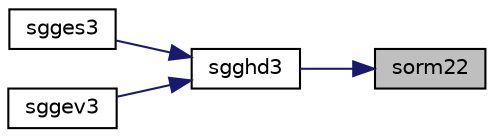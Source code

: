 digraph "sorm22"
{
 // LATEX_PDF_SIZE
  edge [fontname="Helvetica",fontsize="10",labelfontname="Helvetica",labelfontsize="10"];
  node [fontname="Helvetica",fontsize="10",shape=record];
  rankdir="RL";
  Node1 [label="sorm22",height=0.2,width=0.4,color="black", fillcolor="grey75", style="filled", fontcolor="black",tooltip="SORM22 multiplies a general matrix by a banded orthogonal matrix."];
  Node1 -> Node2 [dir="back",color="midnightblue",fontsize="10",style="solid",fontname="Helvetica"];
  Node2 [label="sgghd3",height=0.2,width=0.4,color="black", fillcolor="white", style="filled",URL="$sgghd3_8f.html#abb6d4dac4be60e44e96df8fcd58cd3d4",tooltip="SGGHD3"];
  Node2 -> Node3 [dir="back",color="midnightblue",fontsize="10",style="solid",fontname="Helvetica"];
  Node3 [label="sgges3",height=0.2,width=0.4,color="black", fillcolor="white", style="filled",URL="$sgges3_8f.html#aa38a73620b45cbe5a9b1803351a28dbb",tooltip="SGGES3 computes the eigenvalues, the Schur form, and, optionally, the matrix of Schur vectors for GE ..."];
  Node2 -> Node4 [dir="back",color="midnightblue",fontsize="10",style="solid",fontname="Helvetica"];
  Node4 [label="sggev3",height=0.2,width=0.4,color="black", fillcolor="white", style="filled",URL="$sggev3_8f.html#a7c33384acda01bd5c62e87213eb2f2f9",tooltip="SGGEV3 computes the eigenvalues and, optionally, the left and/or right eigenvectors for GE matrices (..."];
}
